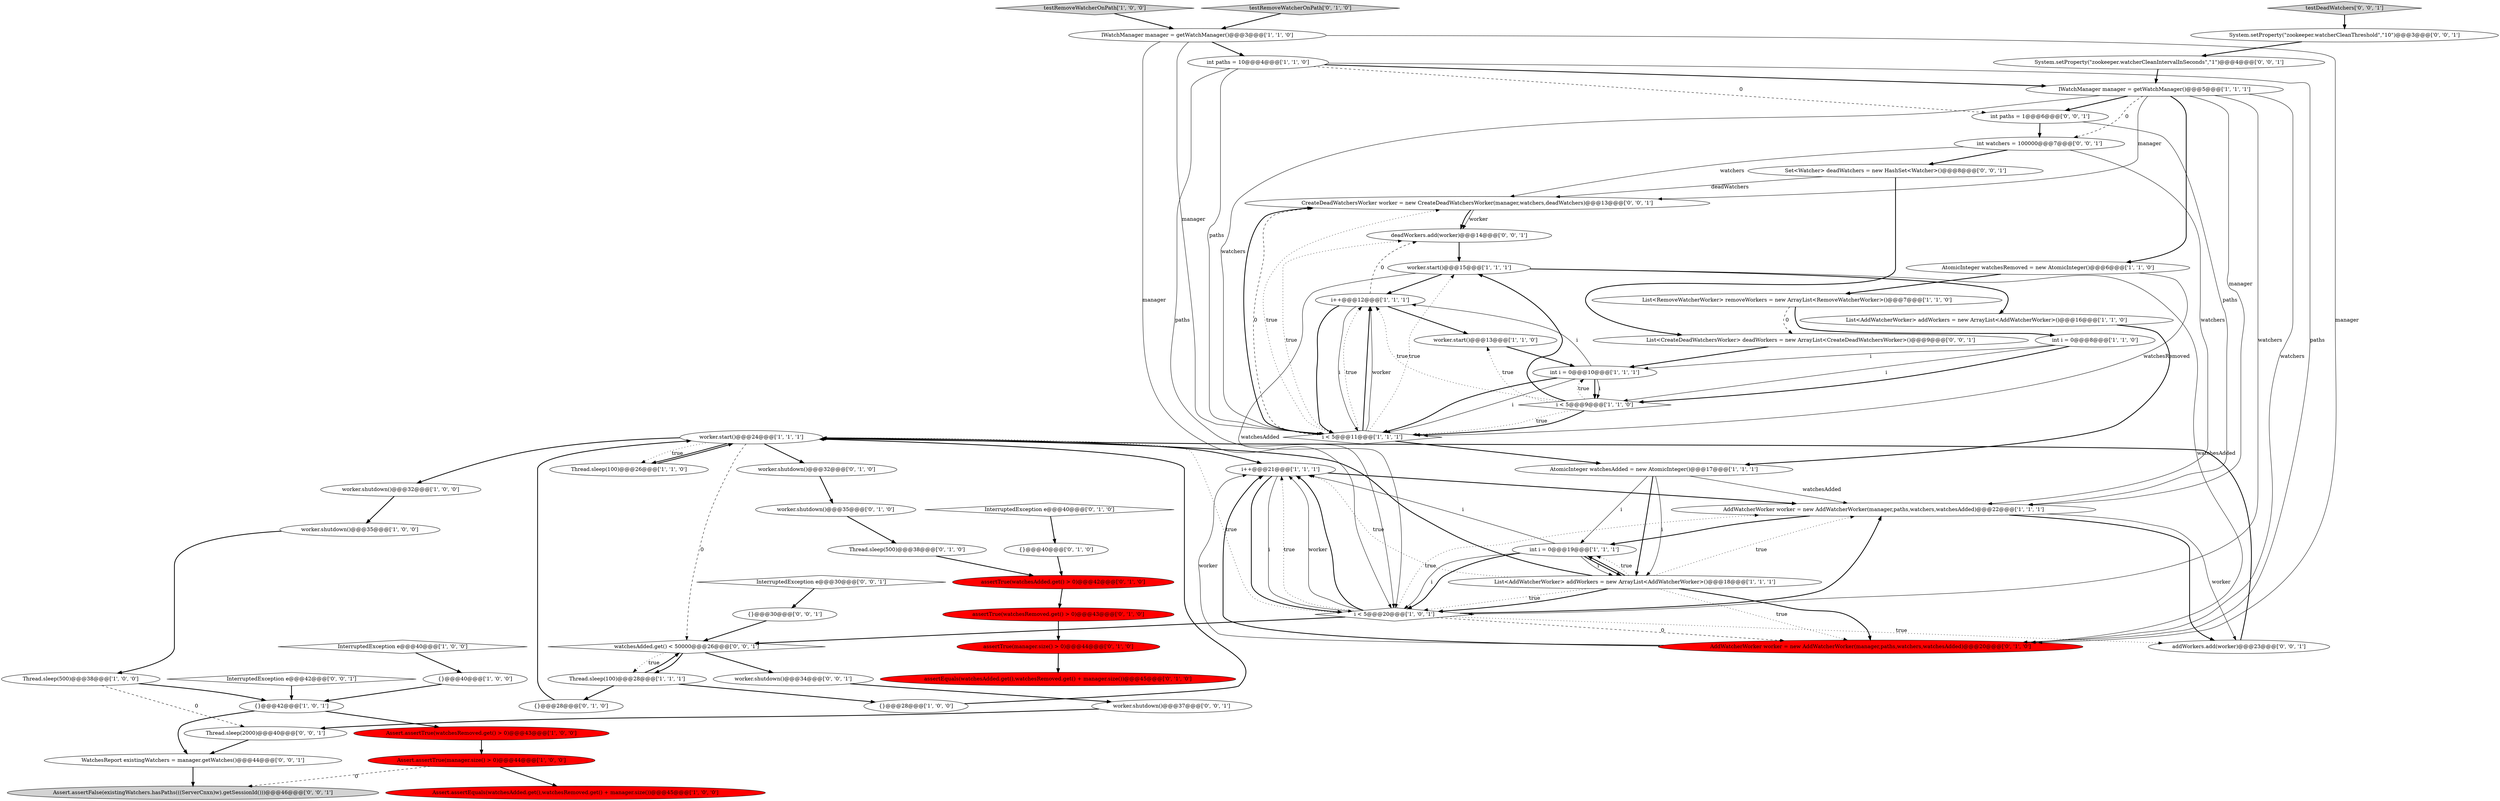 digraph {
37 [style = filled, label = "worker.shutdown()@@@35@@@['0', '1', '0']", fillcolor = white, shape = ellipse image = "AAA0AAABBB2BBB"];
62 [style = filled, label = "testDeadWatchers['0', '0', '1']", fillcolor = lightgray, shape = diamond image = "AAA0AAABBB3BBB"];
19 [style = filled, label = "testRemoveWatcherOnPath['1', '0', '0']", fillcolor = lightgray, shape = diamond image = "AAA0AAABBB1BBB"];
2 [style = filled, label = "AddWatcherWorker worker = new AddWatcherWorker(manager,paths,watchers,watchesAdded)@@@22@@@['1', '1', '1']", fillcolor = white, shape = ellipse image = "AAA0AAABBB1BBB"];
44 [style = filled, label = "assertTrue(watchesAdded.get() > 0)@@@42@@@['0', '1', '0']", fillcolor = red, shape = ellipse image = "AAA1AAABBB2BBB"];
10 [style = filled, label = "List<AddWatcherWorker> addWorkers = new ArrayList<AddWatcherWorker>()@@@18@@@['1', '1', '1']", fillcolor = white, shape = ellipse image = "AAA0AAABBB1BBB"];
26 [style = filled, label = "Assert.assertTrue(watchesRemoved.get() > 0)@@@43@@@['1', '0', '0']", fillcolor = red, shape = ellipse image = "AAA1AAABBB1BBB"];
8 [style = filled, label = "{}@@@28@@@['1', '0', '0']", fillcolor = white, shape = ellipse image = "AAA0AAABBB1BBB"];
33 [style = filled, label = "testRemoveWatcherOnPath['0', '1', '0']", fillcolor = lightgray, shape = diamond image = "AAA0AAABBB2BBB"];
54 [style = filled, label = "InterruptedException e@@@30@@@['0', '0', '1']", fillcolor = white, shape = diamond image = "AAA0AAABBB3BBB"];
0 [style = filled, label = "int i = 0@@@10@@@['1', '1', '1']", fillcolor = white, shape = ellipse image = "AAA0AAABBB1BBB"];
38 [style = filled, label = "Thread.sleep(500)@@@38@@@['0', '1', '0']", fillcolor = white, shape = ellipse image = "AAA0AAABBB2BBB"];
55 [style = filled, label = "watchesAdded.get() < 50000@@@26@@@['0', '0', '1']", fillcolor = white, shape = diamond image = "AAA0AAABBB3BBB"];
7 [style = filled, label = "Thread.sleep(500)@@@38@@@['1', '0', '0']", fillcolor = white, shape = ellipse image = "AAA0AAABBB1BBB"];
61 [style = filled, label = "worker.shutdown()@@@37@@@['0', '0', '1']", fillcolor = white, shape = ellipse image = "AAA0AAABBB3BBB"];
40 [style = filled, label = "{}@@@40@@@['0', '1', '0']", fillcolor = white, shape = ellipse image = "AAA0AAABBB2BBB"];
48 [style = filled, label = "InterruptedException e@@@42@@@['0', '0', '1']", fillcolor = white, shape = diamond image = "AAA0AAABBB3BBB"];
46 [style = filled, label = "CreateDeadWatchersWorker worker = new CreateDeadWatchersWorker(manager,watchers,deadWatchers)@@@13@@@['0', '0', '1']", fillcolor = white, shape = ellipse image = "AAA0AAABBB3BBB"];
56 [style = filled, label = "List<CreateDeadWatchersWorker> deadWorkers = new ArrayList<CreateDeadWatchersWorker>()@@@9@@@['0', '0', '1']", fillcolor = white, shape = ellipse image = "AAA0AAABBB3BBB"];
12 [style = filled, label = "i < 5@@@9@@@['1', '1', '0']", fillcolor = white, shape = diamond image = "AAA0AAABBB1BBB"];
63 [style = filled, label = "System.setProperty(\"zookeeper.watcherCleanThreshold\",\"10\")@@@3@@@['0', '0', '1']", fillcolor = white, shape = ellipse image = "AAA0AAABBB3BBB"];
16 [style = filled, label = "IWatchManager manager = getWatchManager()@@@5@@@['1', '1', '1']", fillcolor = white, shape = ellipse image = "AAA0AAABBB1BBB"];
32 [style = filled, label = "List<AddWatcherWorker> addWorkers = new ArrayList<AddWatcherWorker>()@@@16@@@['1', '1', '0']", fillcolor = white, shape = ellipse image = "AAA0AAABBB1BBB"];
27 [style = filled, label = "Assert.assertEquals(watchesAdded.get(),watchesRemoved.get() + manager.size())@@@45@@@['1', '0', '0']", fillcolor = red, shape = ellipse image = "AAA1AAABBB1BBB"];
35 [style = filled, label = "assertEquals(watchesAdded.get(),watchesRemoved.get() + manager.size())@@@45@@@['0', '1', '0']", fillcolor = red, shape = ellipse image = "AAA1AAABBB2BBB"];
4 [style = filled, label = "{}@@@42@@@['1', '0', '1']", fillcolor = white, shape = ellipse image = "AAA0AAABBB1BBB"];
31 [style = filled, label = "List<RemoveWatcherWorker> removeWorkers = new ArrayList<RemoveWatcherWorker>()@@@7@@@['1', '1', '0']", fillcolor = white, shape = ellipse image = "AAA0AAABBB1BBB"];
25 [style = filled, label = "worker.start()@@@13@@@['1', '1', '0']", fillcolor = white, shape = ellipse image = "AAA0AAABBB1BBB"];
59 [style = filled, label = "Assert.assertFalse(existingWatchers.hasPaths(((ServerCnxn)w).getSessionId()))@@@46@@@['0', '0', '1']", fillcolor = lightgray, shape = ellipse image = "AAA0AAABBB3BBB"];
5 [style = filled, label = "worker.start()@@@15@@@['1', '1', '1']", fillcolor = white, shape = ellipse image = "AAA0AAABBB1BBB"];
34 [style = filled, label = "assertTrue(manager.size() > 0)@@@44@@@['0', '1', '0']", fillcolor = red, shape = ellipse image = "AAA1AAABBB2BBB"];
58 [style = filled, label = "System.setProperty(\"zookeeper.watcherCleanIntervalInSeconds\",\"1\")@@@4@@@['0', '0', '1']", fillcolor = white, shape = ellipse image = "AAA0AAABBB3BBB"];
47 [style = filled, label = "Thread.sleep(2000)@@@40@@@['0', '0', '1']", fillcolor = white, shape = ellipse image = "AAA0AAABBB3BBB"];
11 [style = filled, label = "InterruptedException e@@@40@@@['1', '0', '0']", fillcolor = white, shape = diamond image = "AAA0AAABBB1BBB"];
60 [style = filled, label = "worker.shutdown()@@@34@@@['0', '0', '1']", fillcolor = white, shape = ellipse image = "AAA0AAABBB3BBB"];
17 [style = filled, label = "Thread.sleep(100)@@@28@@@['1', '1', '1']", fillcolor = white, shape = ellipse image = "AAA0AAABBB1BBB"];
13 [style = filled, label = "int i = 0@@@8@@@['1', '1', '0']", fillcolor = white, shape = ellipse image = "AAA0AAABBB1BBB"];
41 [style = filled, label = "{}@@@28@@@['0', '1', '0']", fillcolor = white, shape = ellipse image = "AAA0AAABBB2BBB"];
57 [style = filled, label = "{}@@@30@@@['0', '0', '1']", fillcolor = white, shape = ellipse image = "AAA0AAABBB3BBB"];
51 [style = filled, label = "addWorkers.add(worker)@@@23@@@['0', '0', '1']", fillcolor = white, shape = ellipse image = "AAA0AAABBB3BBB"];
20 [style = filled, label = "IWatchManager manager = getWatchManager()@@@3@@@['1', '1', '0']", fillcolor = white, shape = ellipse image = "AAA0AAABBB1BBB"];
22 [style = filled, label = "worker.shutdown()@@@35@@@['1', '0', '0']", fillcolor = white, shape = ellipse image = "AAA0AAABBB1BBB"];
14 [style = filled, label = "i++@@@12@@@['1', '1', '1']", fillcolor = white, shape = ellipse image = "AAA0AAABBB1BBB"];
23 [style = filled, label = "i < 5@@@20@@@['1', '0', '1']", fillcolor = white, shape = diamond image = "AAA0AAABBB1BBB"];
28 [style = filled, label = "i < 5@@@11@@@['1', '1', '1']", fillcolor = white, shape = diamond image = "AAA0AAABBB1BBB"];
39 [style = filled, label = "InterruptedException e@@@40@@@['0', '1', '0']", fillcolor = white, shape = diamond image = "AAA0AAABBB2BBB"];
45 [style = filled, label = "Set<Watcher> deadWatchers = new HashSet<Watcher>()@@@8@@@['0', '0', '1']", fillcolor = white, shape = ellipse image = "AAA0AAABBB3BBB"];
52 [style = filled, label = "int paths = 1@@@6@@@['0', '0', '1']", fillcolor = white, shape = ellipse image = "AAA0AAABBB3BBB"];
15 [style = filled, label = "worker.shutdown()@@@32@@@['1', '0', '0']", fillcolor = white, shape = ellipse image = "AAA0AAABBB1BBB"];
3 [style = filled, label = "worker.start()@@@24@@@['1', '1', '1']", fillcolor = white, shape = ellipse image = "AAA0AAABBB1BBB"];
24 [style = filled, label = "i++@@@21@@@['1', '1', '1']", fillcolor = white, shape = ellipse image = "AAA0AAABBB1BBB"];
1 [style = filled, label = "Assert.assertTrue(manager.size() > 0)@@@44@@@['1', '0', '0']", fillcolor = red, shape = ellipse image = "AAA1AAABBB1BBB"];
29 [style = filled, label = "{}@@@40@@@['1', '0', '0']", fillcolor = white, shape = ellipse image = "AAA0AAABBB1BBB"];
49 [style = filled, label = "WatchesReport existingWatchers = manager.getWatches()@@@44@@@['0', '0', '1']", fillcolor = white, shape = ellipse image = "AAA0AAABBB3BBB"];
30 [style = filled, label = "int paths = 10@@@4@@@['1', '1', '0']", fillcolor = white, shape = ellipse image = "AAA0AAABBB1BBB"];
9 [style = filled, label = "int i = 0@@@19@@@['1', '1', '1']", fillcolor = white, shape = ellipse image = "AAA0AAABBB1BBB"];
18 [style = filled, label = "AtomicInteger watchesAdded = new AtomicInteger()@@@17@@@['1', '1', '1']", fillcolor = white, shape = ellipse image = "AAA0AAABBB1BBB"];
21 [style = filled, label = "AtomicInteger watchesRemoved = new AtomicInteger()@@@6@@@['1', '1', '0']", fillcolor = white, shape = ellipse image = "AAA0AAABBB1BBB"];
36 [style = filled, label = "worker.shutdown()@@@32@@@['0', '1', '0']", fillcolor = white, shape = ellipse image = "AAA0AAABBB2BBB"];
6 [style = filled, label = "Thread.sleep(100)@@@26@@@['1', '1', '0']", fillcolor = white, shape = ellipse image = "AAA0AAABBB1BBB"];
42 [style = filled, label = "AddWatcherWorker worker = new AddWatcherWorker(manager,paths,watchers,watchesAdded)@@@20@@@['0', '1', '0']", fillcolor = red, shape = ellipse image = "AAA1AAABBB2BBB"];
43 [style = filled, label = "assertTrue(watchesRemoved.get() > 0)@@@43@@@['0', '1', '0']", fillcolor = red, shape = ellipse image = "AAA1AAABBB2BBB"];
50 [style = filled, label = "deadWorkers.add(worker)@@@14@@@['0', '0', '1']", fillcolor = white, shape = ellipse image = "AAA0AAABBB3BBB"];
53 [style = filled, label = "int watchers = 100000@@@7@@@['0', '0', '1']", fillcolor = white, shape = ellipse image = "AAA0AAABBB3BBB"];
6->3 [style = bold, label=""];
55->17 [style = bold, label=""];
49->59 [style = bold, label=""];
14->25 [style = bold, label=""];
16->2 [style = solid, label="manager"];
16->52 [style = bold, label=""];
12->5 [style = bold, label=""];
38->44 [style = bold, label=""];
3->24 [style = bold, label=""];
18->10 [style = solid, label="i"];
2->51 [style = bold, label=""];
0->28 [style = solid, label="i"];
9->23 [style = solid, label="i"];
54->57 [style = bold, label=""];
48->4 [style = bold, label=""];
20->42 [style = solid, label="manager"];
1->27 [style = bold, label=""];
28->14 [style = dotted, label="true"];
11->29 [style = bold, label=""];
14->28 [style = bold, label=""];
9->10 [style = bold, label=""];
28->50 [style = dotted, label="true"];
3->6 [style = dotted, label="true"];
9->10 [style = solid, label="i"];
28->14 [style = bold, label=""];
1->59 [style = dashed, label="0"];
47->49 [style = bold, label=""];
31->56 [style = dashed, label="0"];
45->46 [style = solid, label="deadWatchers"];
20->28 [style = solid, label="manager"];
10->42 [style = dotted, label="true"];
3->36 [style = bold, label=""];
30->52 [style = dashed, label="0"];
21->31 [style = bold, label=""];
50->5 [style = bold, label=""];
28->46 [style = dashed, label="0"];
37->38 [style = bold, label=""];
32->18 [style = bold, label=""];
46->50 [style = bold, label=""];
46->50 [style = solid, label="worker"];
55->60 [style = bold, label=""];
18->9 [style = solid, label="i"];
13->0 [style = solid, label="i"];
28->18 [style = bold, label=""];
12->28 [style = bold, label=""];
58->16 [style = bold, label=""];
57->55 [style = bold, label=""];
42->24 [style = solid, label="worker"];
19->20 [style = bold, label=""];
17->41 [style = bold, label=""];
26->1 [style = bold, label=""];
30->23 [style = solid, label="paths"];
2->9 [style = bold, label=""];
23->2 [style = dotted, label="true"];
22->7 [style = bold, label=""];
13->12 [style = solid, label="i"];
3->55 [style = dashed, label="0"];
16->28 [style = solid, label="watchers"];
30->28 [style = solid, label="paths"];
23->51 [style = dotted, label="true"];
13->12 [style = bold, label=""];
10->23 [style = dotted, label="true"];
28->46 [style = dotted, label="true"];
10->24 [style = dotted, label="true"];
9->24 [style = solid, label="i"];
23->3 [style = dotted, label="true"];
12->0 [style = dotted, label="true"];
45->56 [style = bold, label=""];
36->37 [style = bold, label=""];
34->35 [style = bold, label=""];
30->42 [style = solid, label="paths"];
43->34 [style = bold, label=""];
12->25 [style = dotted, label="true"];
23->24 [style = dotted, label="true"];
25->0 [style = bold, label=""];
17->8 [style = bold, label=""];
55->17 [style = dotted, label="true"];
5->42 [style = solid, label="watchesAdded"];
31->13 [style = bold, label=""];
0->12 [style = bold, label=""];
5->23 [style = solid, label="watchesAdded"];
8->3 [style = bold, label=""];
3->6 [style = bold, label=""];
7->4 [style = bold, label=""];
2->51 [style = solid, label="worker"];
42->24 [style = bold, label=""];
10->9 [style = dotted, label="true"];
16->53 [style = dashed, label="0"];
15->22 [style = bold, label=""];
17->55 [style = bold, label=""];
5->32 [style = bold, label=""];
60->61 [style = bold, label=""];
18->10 [style = bold, label=""];
10->2 [style = dotted, label="true"];
10->23 [style = bold, label=""];
39->40 [style = bold, label=""];
10->9 [style = bold, label=""];
23->2 [style = bold, label=""];
52->2 [style = solid, label="paths"];
21->28 [style = solid, label="watchesRemoved"];
28->14 [style = solid, label="worker"];
14->50 [style = dashed, label="0"];
24->23 [style = solid, label="i"];
40->44 [style = bold, label=""];
23->24 [style = solid, label="worker"];
7->47 [style = dashed, label="0"];
24->23 [style = bold, label=""];
29->4 [style = bold, label=""];
33->20 [style = bold, label=""];
52->53 [style = bold, label=""];
24->2 [style = bold, label=""];
0->12 [style = solid, label="i"];
41->3 [style = bold, label=""];
53->2 [style = solid, label="watchers"];
62->63 [style = bold, label=""];
4->26 [style = bold, label=""];
10->3 [style = bold, label=""];
56->0 [style = bold, label=""];
3->15 [style = bold, label=""];
18->2 [style = solid, label="watchesAdded"];
5->14 [style = bold, label=""];
16->42 [style = solid, label="watchers"];
16->23 [style = solid, label="watchers"];
44->43 [style = bold, label=""];
12->28 [style = dotted, label="true"];
63->58 [style = bold, label=""];
9->23 [style = bold, label=""];
51->3 [style = bold, label=""];
12->14 [style = dotted, label="true"];
28->5 [style = dotted, label="true"];
0->14 [style = solid, label="i"];
23->24 [style = bold, label=""];
28->46 [style = bold, label=""];
4->49 [style = bold, label=""];
10->42 [style = bold, label=""];
61->47 [style = bold, label=""];
16->21 [style = bold, label=""];
20->23 [style = solid, label="manager"];
23->42 [style = dashed, label="0"];
20->30 [style = bold, label=""];
30->16 [style = bold, label=""];
53->46 [style = solid, label="watchers"];
16->46 [style = solid, label="manager"];
14->28 [style = solid, label="i"];
53->45 [style = bold, label=""];
0->28 [style = bold, label=""];
23->55 [style = bold, label=""];
}
